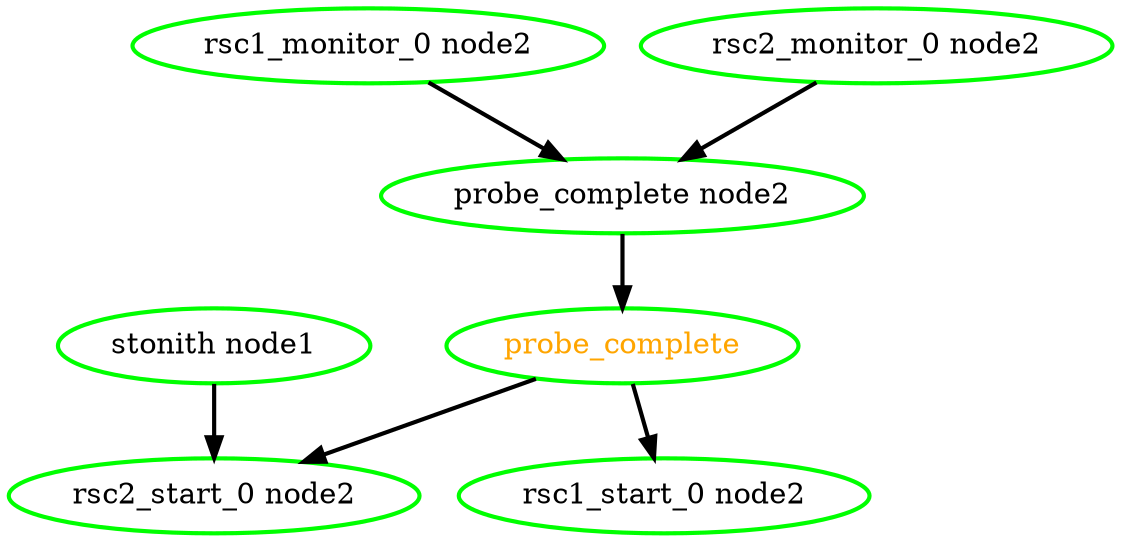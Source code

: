 digraph "g" {
	size = "30,30"
"probe_complete" [ style=bold color="green" fontcolor="orange" ]
"probe_complete node2" [ style=bold color="green" fontcolor="black" ]
"rsc1_monitor_0 node2" [ style=bold color="green" fontcolor="black" ]
"rsc2_monitor_0 node2" [ style=bold color="green" fontcolor="black" ]
"rsc1_start_0 node2" [ style=bold color="green" fontcolor="black" ]
"rsc2_start_0 node2" [ style=bold color="green" fontcolor="black" ]
"stonith node1" [ style=bold color="green" fontcolor="black" ]
"probe_complete node2" -> "probe_complete" [ style = bold]
"rsc1_monitor_0 node2" -> "probe_complete node2" [ style = bold]
"rsc2_monitor_0 node2" -> "probe_complete node2" [ style = bold]
"probe_complete" -> "rsc1_start_0 node2" [ style = bold]
"probe_complete" -> "rsc2_start_0 node2" [ style = bold]
"stonith node1" -> "rsc2_start_0 node2" [ style = bold]
}
